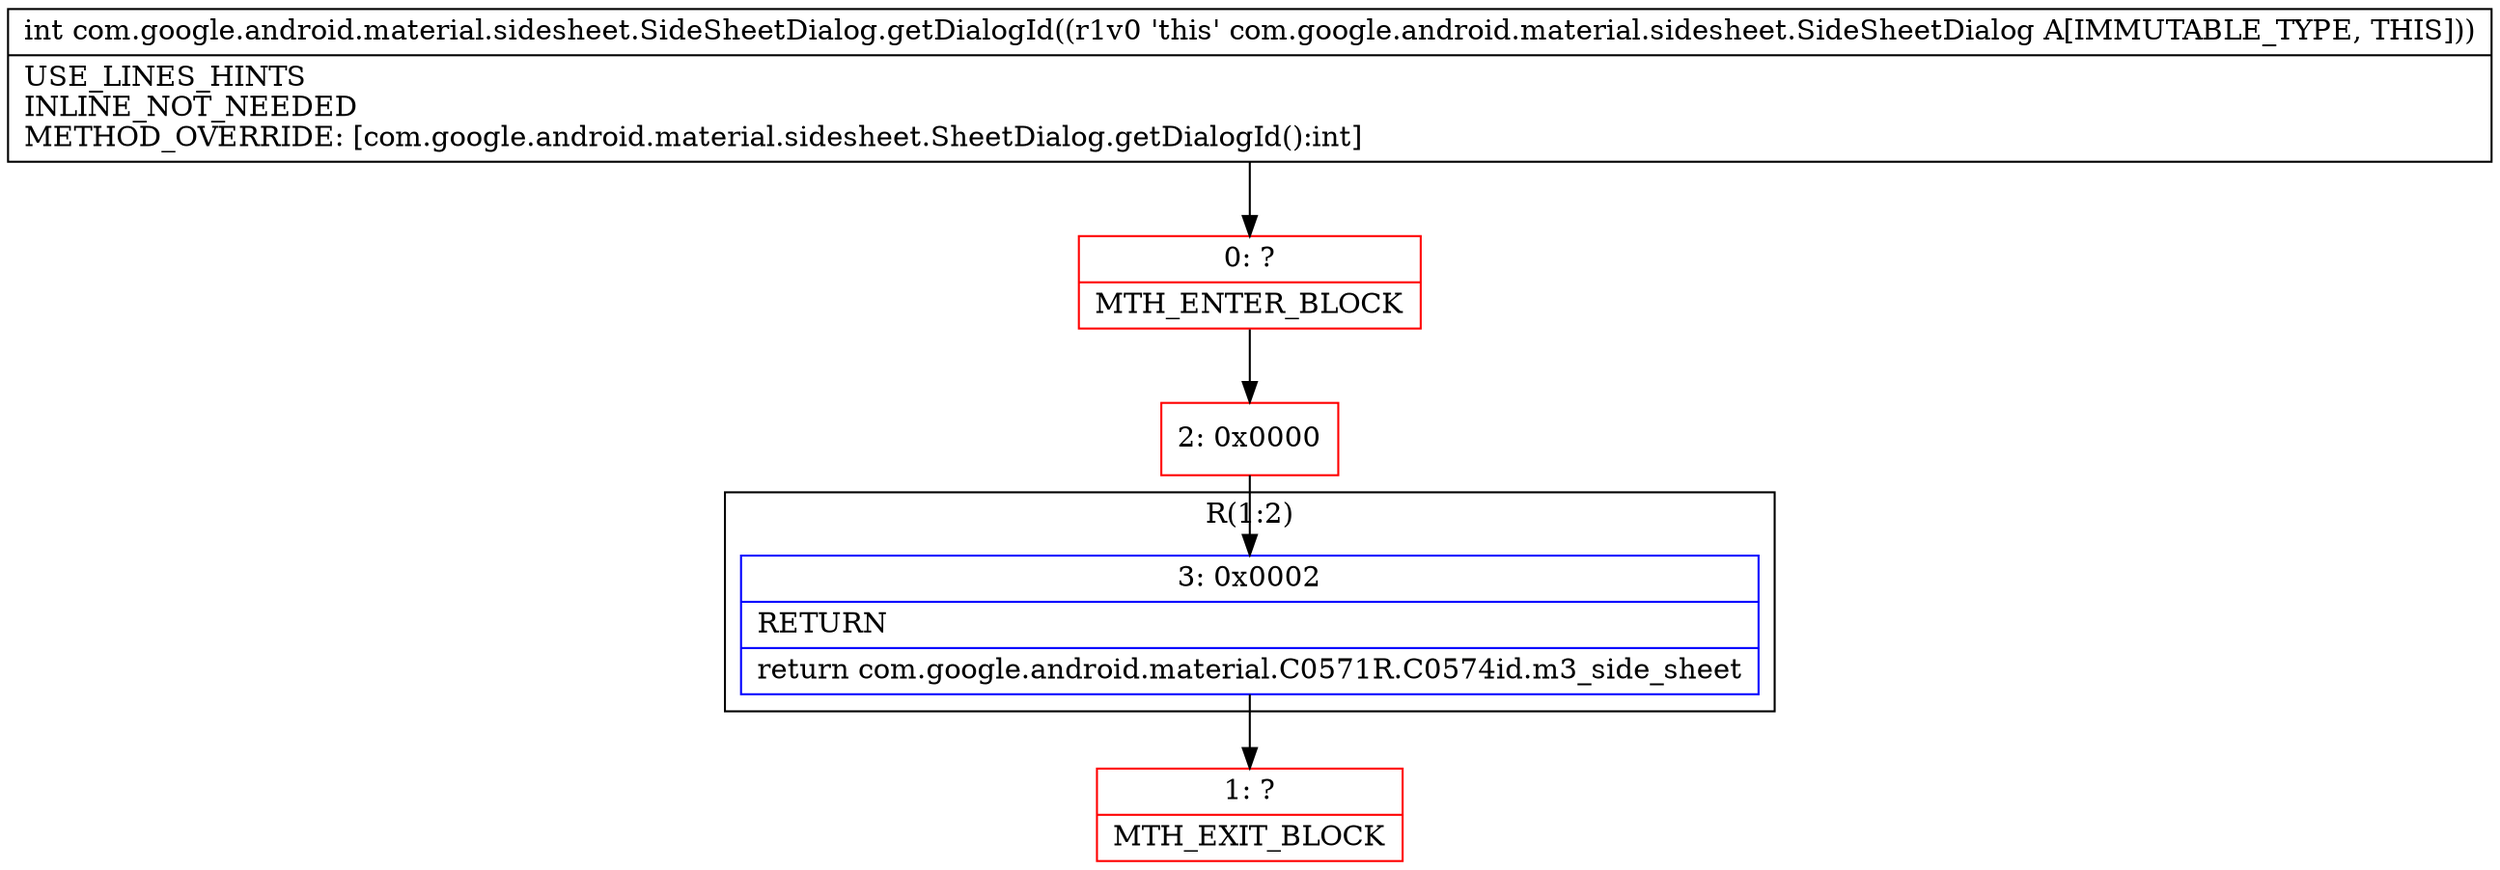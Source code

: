 digraph "CFG forcom.google.android.material.sidesheet.SideSheetDialog.getDialogId()I" {
subgraph cluster_Region_1286434794 {
label = "R(1:2)";
node [shape=record,color=blue];
Node_3 [shape=record,label="{3\:\ 0x0002|RETURN\l|return com.google.android.material.C0571R.C0574id.m3_side_sheet\l}"];
}
Node_0 [shape=record,color=red,label="{0\:\ ?|MTH_ENTER_BLOCK\l}"];
Node_2 [shape=record,color=red,label="{2\:\ 0x0000}"];
Node_1 [shape=record,color=red,label="{1\:\ ?|MTH_EXIT_BLOCK\l}"];
MethodNode[shape=record,label="{int com.google.android.material.sidesheet.SideSheetDialog.getDialogId((r1v0 'this' com.google.android.material.sidesheet.SideSheetDialog A[IMMUTABLE_TYPE, THIS]))  | USE_LINES_HINTS\lINLINE_NOT_NEEDED\lMETHOD_OVERRIDE: [com.google.android.material.sidesheet.SheetDialog.getDialogId():int]\l}"];
MethodNode -> Node_0;Node_3 -> Node_1;
Node_0 -> Node_2;
Node_2 -> Node_3;
}

